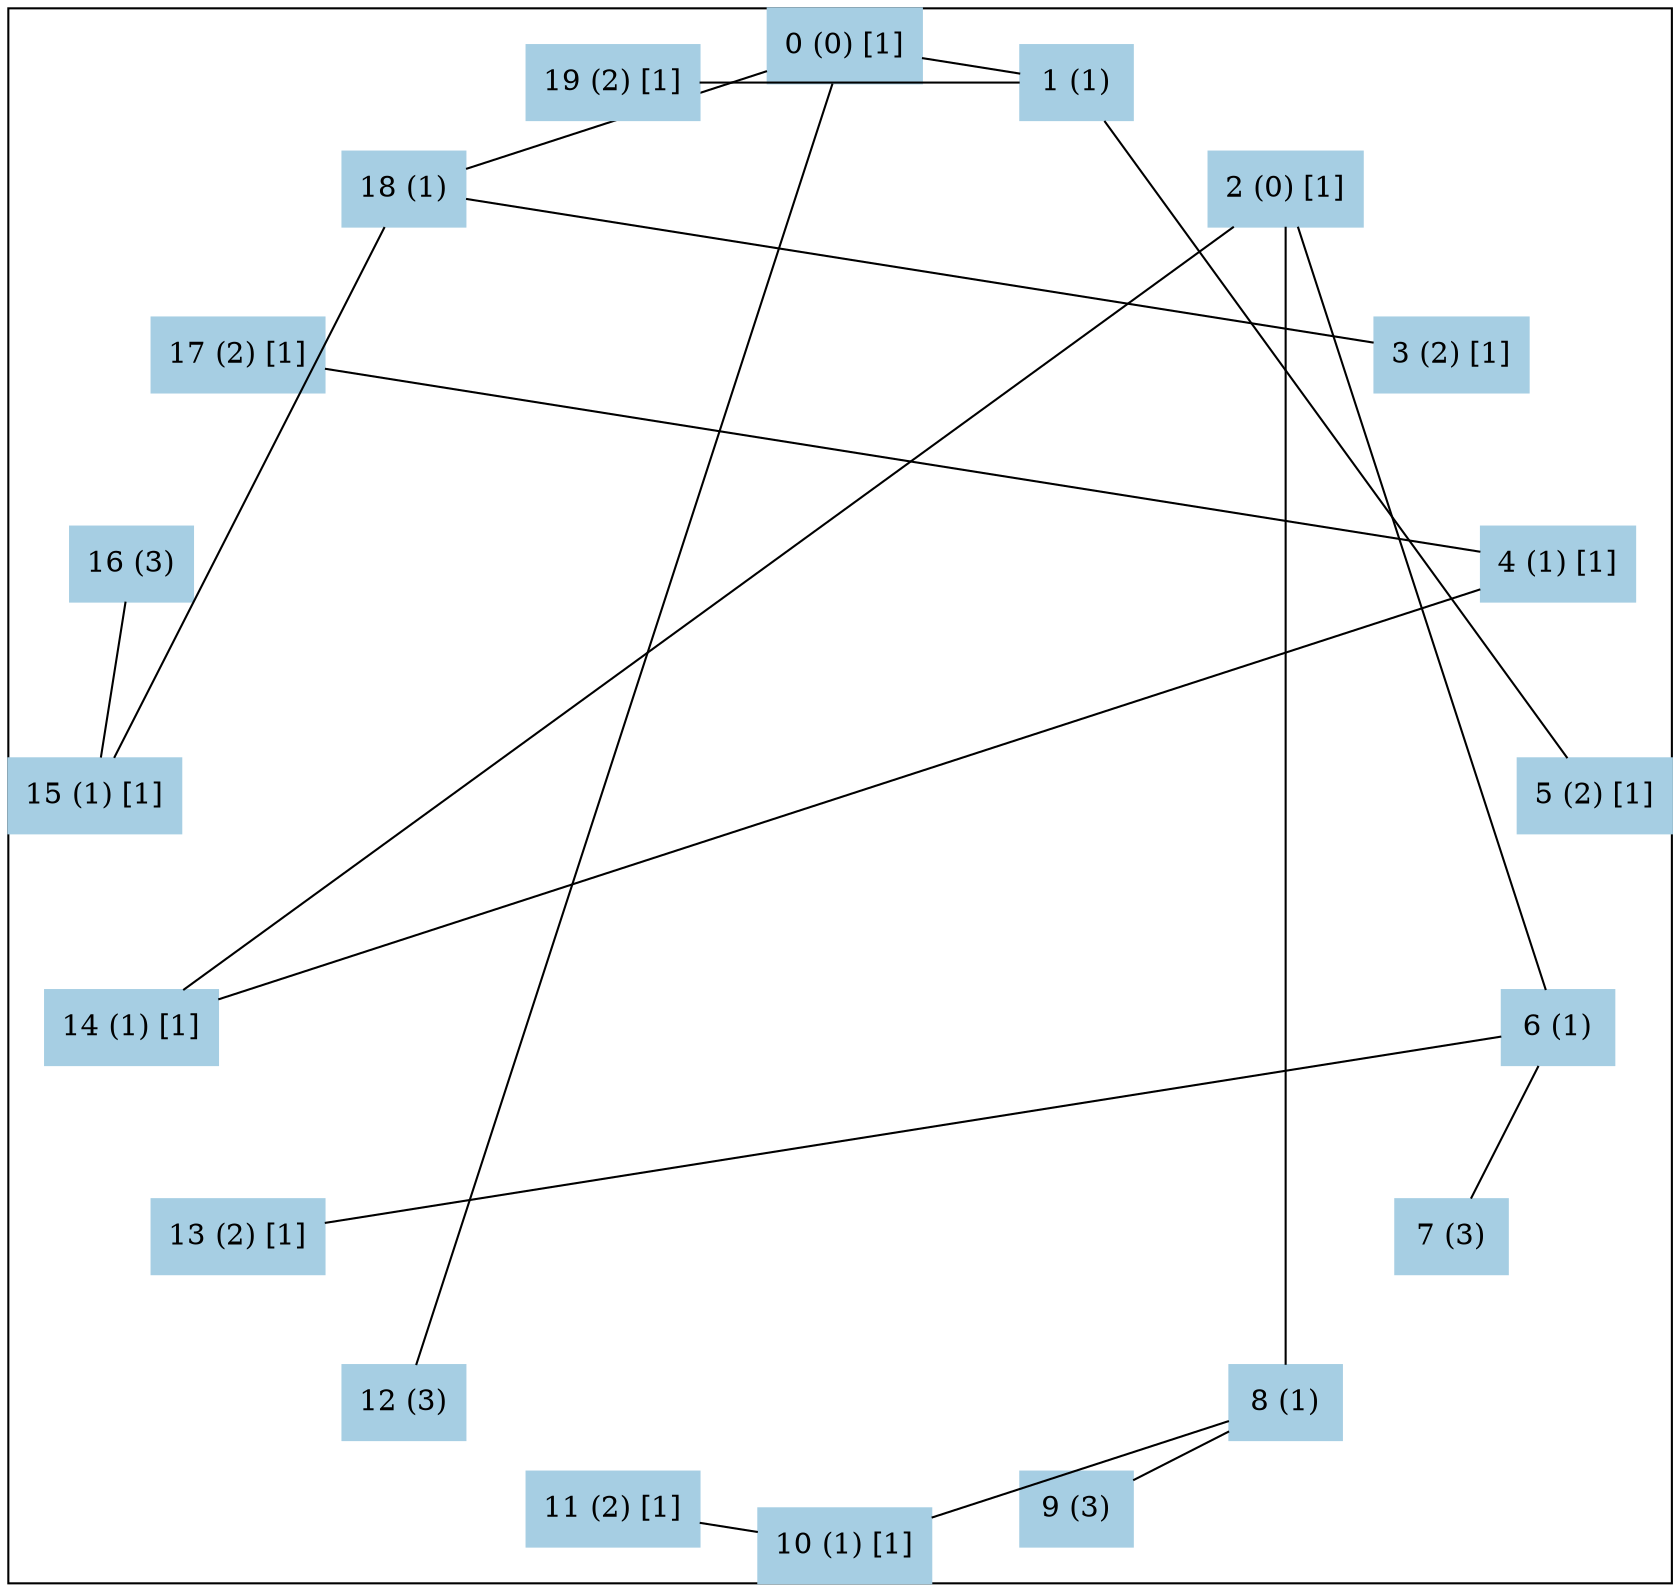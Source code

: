 graph test2 {
	graph [
		charset="utf-8",
		layout=neato
	];
	node [
		shape=box;
		style="solid, filled"
		colorscheme = paired12	];

	subgraph cluster_sub0 {
	node[ color=1 ]
	0[
		pos="5.000, 5.000!", 
		label="0 (0) [1]"
	]
	1[
		pos="6.545, 4.755!", 
		label="1 (1)"
	]
	2[
		pos="7.939, 4.045!", 
		label="2 (0) [1]"
	]
	3[
		pos="9.045, 2.939!", 
		label="3 (2) [1]"
	]
	4[
		pos="9.755, 1.545!", 
		label="4 (1) [1]"
	]
	5[
		pos="10.000, 0.000!", 
		label="5 (2) [1]"
	]
	6[
		pos="9.755, -1.545!", 
		label="6 (1)"
	]
	7[
		pos="9.045, -2.939!", 
		label="7 (3)"
	]
	8[
		pos="7.939, -4.045!", 
		label="8 (1)"
	]
	9[
		pos="6.545, -4.755!", 
		label="9 (3)"
	]
	10[
		pos="5.000, -5.000!", 
		label="10 (1) [1]"
	]
	11[
		pos="3.455, -4.755!", 
		label="11 (2) [1]"
	]
	12[
		pos="2.061, -4.045!", 
		label="12 (3)"
	]
	13[
		pos="0.955, -2.939!", 
		label="13 (2) [1]"
	]
	14[
		pos="0.245, -1.545!", 
		label="14 (1) [1]"
	]
	15[
		pos="0.000, 0.000!", 
		label="15 (1) [1]"
	]
	16[
		pos="0.245, 1.545!", 
		label="16 (3)"
	]
	17[
		pos="0.955, 2.939!", 
		label="17 (2) [1]"
	]
	18[
		pos="2.061, 4.045!", 
		label="18 (1)"
	]
	19[
		pos="3.455, 4.755!", 
		label="19 (2) [1]"
	]
	}

	0--12
	0--1
	0--18
	1--19
	1--5
	2--14
	2--6
	2--8
	3--18
	4--17
	4--14
	6--13
	6--7
	8--10
	8--9
	10--11
	15--18
	15--16
}